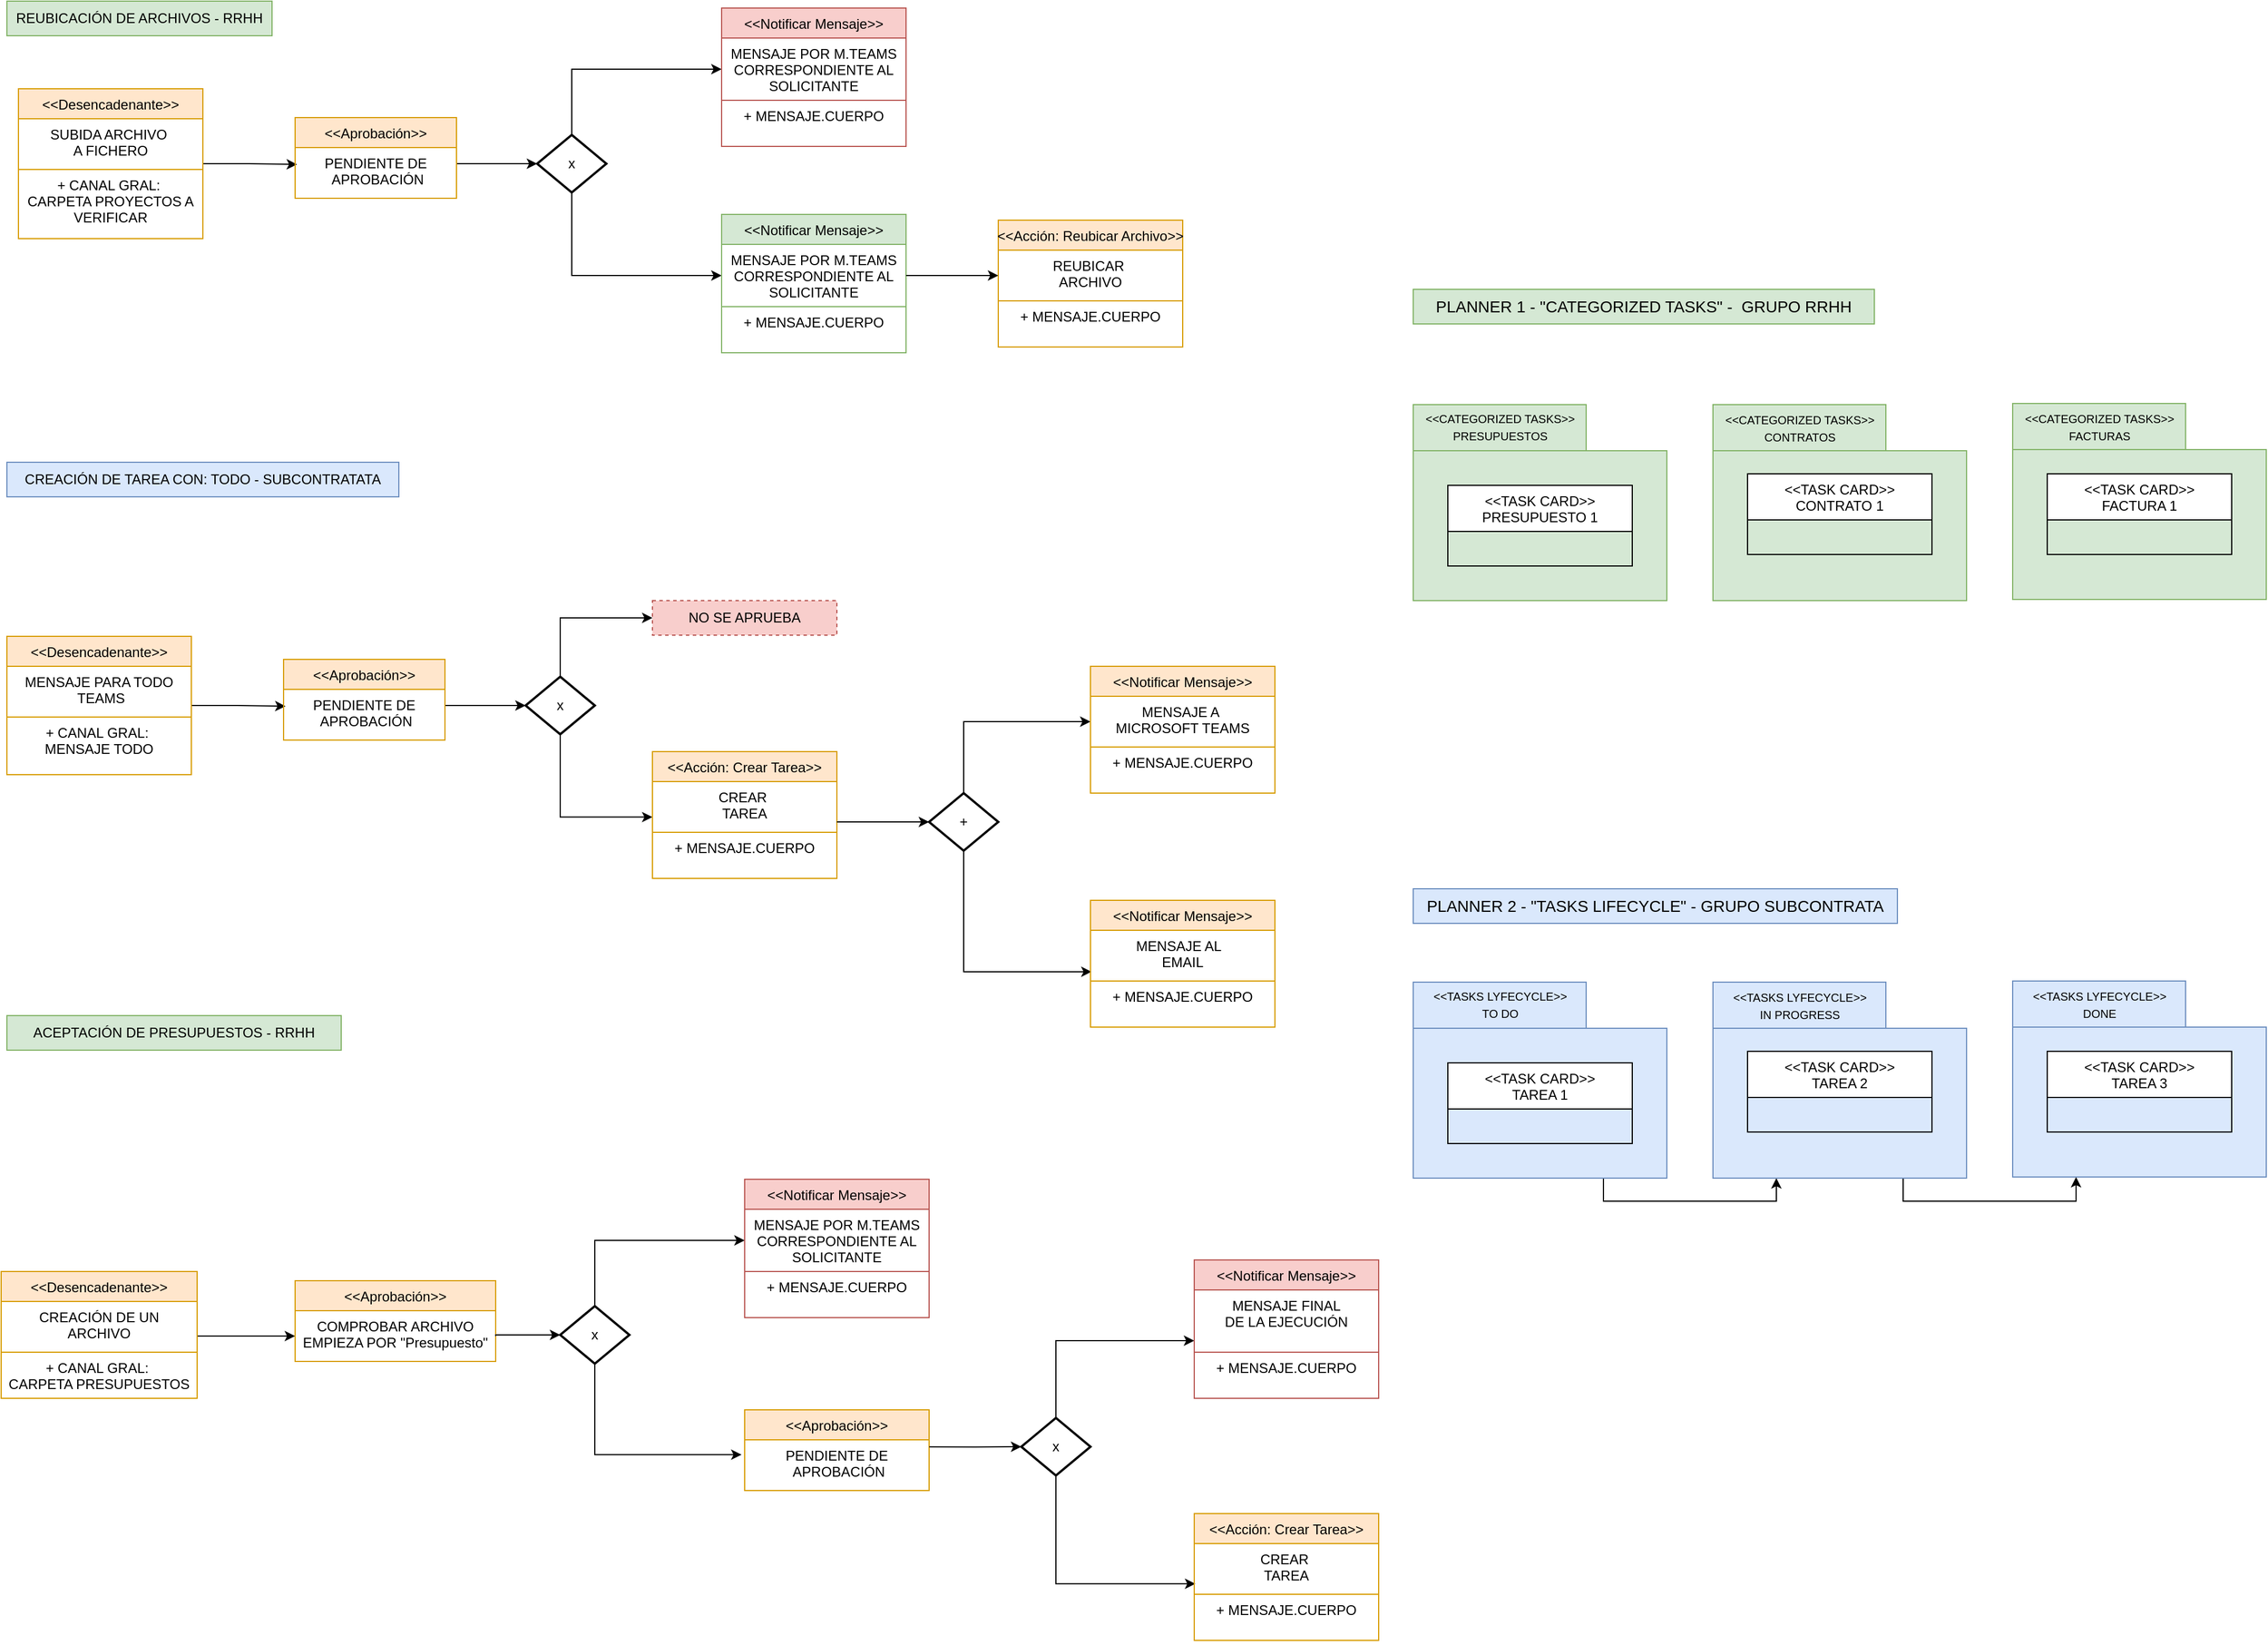 <mxfile version="16.1.2" type="device"><diagram id="XXSmaJyuxLo4tn8EMeCE" name="Page-1"><mxGraphModel dx="868" dy="553" grid="1" gridSize="10" guides="1" tooltips="1" connect="1" arrows="1" fold="1" page="1" pageScale="1" pageWidth="827" pageHeight="1169" math="0" shadow="0"><root><mxCell id="0"/><mxCell id="1" parent="0"/><mxCell id="rb85PrUYykE3PVggXpJS-1" value="REUBICACIÓN DE ARCHIVOS - RRHH" style="text;html=1;strokeColor=#82b366;fillColor=#d5e8d4;align=center;verticalAlign=middle;whiteSpace=wrap;rounded=0;" parent="1" vertex="1"><mxGeometry x="80" y="40" width="230" height="30" as="geometry"/></mxCell><mxCell id="rb85PrUYykE3PVggXpJS-3" value="ACEPTACIÓN DE PRESUPUESTOS - RRHH" style="text;html=1;strokeColor=#82b366;fillColor=#d5e8d4;align=center;verticalAlign=middle;whiteSpace=wrap;rounded=0;" parent="1" vertex="1"><mxGeometry x="80" y="920" width="290" height="30" as="geometry"/></mxCell><mxCell id="rb85PrUYykE3PVggXpJS-4" value="CREACIÓN DE TAREA CON: TODO - SUBCONTRATATA" style="text;html=1;strokeColor=#6c8ebf;fillColor=#dae8fc;align=center;verticalAlign=middle;whiteSpace=wrap;rounded=0;" parent="1" vertex="1"><mxGeometry x="80" y="440" width="340" height="30" as="geometry"/></mxCell><mxCell id="rb85PrUYykE3PVggXpJS-18" style="edgeStyle=orthogonalEdgeStyle;rounded=0;orthogonalLoop=1;jettySize=auto;html=1;entryX=0.012;entryY=0.333;entryDx=0;entryDy=0;entryPerimeter=0;" parent="1" source="rb85PrUYykE3PVggXpJS-11" target="rb85PrUYykE3PVggXpJS-16" edge="1"><mxGeometry relative="1" as="geometry"><mxPoint x="290" y="671" as="targetPoint"/><Array as="points"/></mxGeometry></mxCell><mxCell id="rb85PrUYykE3PVggXpJS-11" value="&lt;&lt;Desencadenante&gt;&gt;" style="swimlane;fontStyle=0;childLayout=stackLayout;horizontal=1;startSize=26;fillColor=#ffe6cc;horizontalStack=0;resizeParent=1;resizeParentMax=0;resizeLast=0;collapsible=1;marginBottom=0;strokeColor=#d79b00;" parent="1" vertex="1"><mxGeometry x="80" y="591" width="160" height="120" as="geometry"/></mxCell><mxCell id="rb85PrUYykE3PVggXpJS-12" value="MENSAJE PARA TODO&#10; TEAMS" style="text;strokeColor=none;fillColor=none;align=center;verticalAlign=top;spacingLeft=4;spacingRight=4;overflow=hidden;rotatable=0;points=[[0,0.5],[1,0.5]];portConstraint=eastwest;" parent="rb85PrUYykE3PVggXpJS-11" vertex="1"><mxGeometry y="26" width="160" height="44" as="geometry"/></mxCell><mxCell id="rb85PrUYykE3PVggXpJS-14" value="+ CANAL GRAL: &#10;MENSAJE TODO" style="text;strokeColor=#d79b00;fillColor=none;align=center;verticalAlign=top;spacingLeft=4;spacingRight=4;overflow=hidden;rotatable=0;points=[[0,0.5],[1,0.5]];portConstraint=eastwest;" parent="rb85PrUYykE3PVggXpJS-11" vertex="1"><mxGeometry y="70" width="160" height="50" as="geometry"/></mxCell><mxCell id="rb85PrUYykE3PVggXpJS-20" style="edgeStyle=orthogonalEdgeStyle;rounded=0;orthogonalLoop=1;jettySize=auto;html=1;entryX=0;entryY=0.5;entryDx=0;entryDy=0;entryPerimeter=0;" parent="1" source="rb85PrUYykE3PVggXpJS-15" target="rb85PrUYykE3PVggXpJS-19" edge="1"><mxGeometry relative="1" as="geometry"><Array as="points"><mxPoint x="480" y="651"/><mxPoint x="480" y="651"/></Array></mxGeometry></mxCell><mxCell id="rb85PrUYykE3PVggXpJS-15" value="&lt;&lt;Aprobación&gt;&gt;" style="swimlane;fontStyle=0;childLayout=stackLayout;horizontal=1;startSize=26;fillColor=#ffe6cc;horizontalStack=0;resizeParent=1;resizeParentMax=0;resizeLast=0;collapsible=1;marginBottom=0;strokeColor=#d79b00;" parent="1" vertex="1"><mxGeometry x="320" y="611" width="140" height="70" as="geometry"/></mxCell><mxCell id="rb85PrUYykE3PVggXpJS-16" value="PENDIENTE DE&#10; APROBACIÓN" style="text;strokeColor=none;fillColor=none;align=center;verticalAlign=top;spacingLeft=4;spacingRight=4;overflow=hidden;rotatable=0;points=[[0,0.5],[1,0.5]];portConstraint=eastwest;" parent="rb85PrUYykE3PVggXpJS-15" vertex="1"><mxGeometry y="26" width="140" height="44" as="geometry"/></mxCell><mxCell id="rb85PrUYykE3PVggXpJS-22" style="edgeStyle=orthogonalEdgeStyle;rounded=0;orthogonalLoop=1;jettySize=auto;html=1;exitX=0.5;exitY=0;exitDx=0;exitDy=0;exitPerimeter=0;entryX=0;entryY=0.5;entryDx=0;entryDy=0;" parent="1" source="rb85PrUYykE3PVggXpJS-19" target="rb85PrUYykE3PVggXpJS-21" edge="1"><mxGeometry relative="1" as="geometry"/></mxCell><mxCell id="rb85PrUYykE3PVggXpJS-25" style="edgeStyle=orthogonalEdgeStyle;rounded=0;orthogonalLoop=1;jettySize=auto;html=1;exitX=0.5;exitY=1;exitDx=0;exitDy=0;exitPerimeter=0;entryX=0;entryY=0.318;entryDx=0;entryDy=0;entryPerimeter=0;" parent="1" source="rb85PrUYykE3PVggXpJS-19" edge="1"><mxGeometry relative="1" as="geometry"><mxPoint x="640" y="747.812" as="targetPoint"/><Array as="points"><mxPoint x="560" y="748"/></Array></mxGeometry></mxCell><mxCell id="rb85PrUYykE3PVggXpJS-19" value="x" style="strokeWidth=2;html=1;shape=mxgraph.flowchart.decision;whiteSpace=wrap;" parent="1" vertex="1"><mxGeometry x="530" y="626" width="60" height="50" as="geometry"/></mxCell><mxCell id="rb85PrUYykE3PVggXpJS-21" value="NO SE APRUEBA" style="text;html=1;strokeColor=#b85450;fillColor=#f8cecc;align=center;verticalAlign=middle;whiteSpace=wrap;rounded=0;dashed=1;" parent="1" vertex="1"><mxGeometry x="640" y="560" width="160" height="30" as="geometry"/></mxCell><mxCell id="rb85PrUYykE3PVggXpJS-26" value="&lt;&lt;Acción: Crear Tarea&gt;&gt;" style="swimlane;fontStyle=0;childLayout=stackLayout;horizontal=1;startSize=26;fillColor=#ffe6cc;horizontalStack=0;resizeParent=1;resizeParentMax=0;resizeLast=0;collapsible=1;marginBottom=0;strokeColor=#d79b00;" parent="1" vertex="1"><mxGeometry x="640" y="691" width="160" height="110" as="geometry"/></mxCell><mxCell id="rb85PrUYykE3PVggXpJS-27" value="CREAR &#10;TAREA" style="text;strokeColor=none;fillColor=none;align=center;verticalAlign=top;spacingLeft=4;spacingRight=4;overflow=hidden;rotatable=0;points=[[0,0.5],[1,0.5]];portConstraint=eastwest;" parent="rb85PrUYykE3PVggXpJS-26" vertex="1"><mxGeometry y="26" width="160" height="44" as="geometry"/></mxCell><mxCell id="rb85PrUYykE3PVggXpJS-28" value="+ MENSAJE.CUERPO" style="text;strokeColor=#d79b00;fillColor=none;align=center;verticalAlign=top;spacingLeft=4;spacingRight=4;overflow=hidden;rotatable=0;points=[[0,0.5],[1,0.5]];portConstraint=eastwest;" parent="rb85PrUYykE3PVggXpJS-26" vertex="1"><mxGeometry y="70" width="160" height="40" as="geometry"/></mxCell><mxCell id="rb85PrUYykE3PVggXpJS-29" style="edgeStyle=orthogonalEdgeStyle;rounded=0;orthogonalLoop=1;jettySize=auto;html=1;entryX=0;entryY=0.5;entryDx=0;entryDy=0;entryPerimeter=0;" parent="1" source="rb85PrUYykE3PVggXpJS-27" target="rb85PrUYykE3PVggXpJS-32" edge="1"><mxGeometry relative="1" as="geometry"><mxPoint x="810" y="752" as="sourcePoint"/><Array as="points"><mxPoint x="830" y="752"/><mxPoint x="830" y="752"/></Array></mxGeometry></mxCell><mxCell id="rb85PrUYykE3PVggXpJS-30" style="edgeStyle=orthogonalEdgeStyle;rounded=0;orthogonalLoop=1;jettySize=auto;html=1;exitX=0.5;exitY=0;exitDx=0;exitDy=0;exitPerimeter=0;entryX=0;entryY=0.5;entryDx=0;entryDy=0;" parent="1" source="rb85PrUYykE3PVggXpJS-32" target="rb85PrUYykE3PVggXpJS-39" edge="1"><mxGeometry relative="1" as="geometry"><mxPoint x="1000" y="671" as="targetPoint"/><Array as="points"><mxPoint x="910" y="665"/></Array></mxGeometry></mxCell><mxCell id="rb85PrUYykE3PVggXpJS-166" style="edgeStyle=orthogonalEdgeStyle;rounded=0;orthogonalLoop=1;jettySize=auto;html=1;exitX=0.5;exitY=1;exitDx=0;exitDy=0;exitPerimeter=0;entryX=0.006;entryY=0.818;entryDx=0;entryDy=0;entryPerimeter=0;" parent="1" source="rb85PrUYykE3PVggXpJS-32" target="rb85PrUYykE3PVggXpJS-164" edge="1"><mxGeometry relative="1" as="geometry"/></mxCell><mxCell id="rb85PrUYykE3PVggXpJS-32" value="+" style="strokeWidth=2;html=1;shape=mxgraph.flowchart.decision;whiteSpace=wrap;" parent="1" vertex="1"><mxGeometry x="880" y="727" width="60" height="50" as="geometry"/></mxCell><mxCell id="rb85PrUYykE3PVggXpJS-38" value="&lt;&lt;Notificar Mensaje&gt;&gt;" style="swimlane;fontStyle=0;childLayout=stackLayout;horizontal=1;startSize=26;fillColor=#ffe6cc;horizontalStack=0;resizeParent=1;resizeParentMax=0;resizeLast=0;collapsible=1;marginBottom=0;strokeColor=#d79b00;" parent="1" vertex="1"><mxGeometry x="1020" y="617" width="160" height="110" as="geometry"/></mxCell><mxCell id="rb85PrUYykE3PVggXpJS-39" value="MENSAJE A &#10;MICROSOFT TEAMS" style="text;strokeColor=none;fillColor=none;align=center;verticalAlign=top;spacingLeft=4;spacingRight=4;overflow=hidden;rotatable=0;points=[[0,0.5],[1,0.5]];portConstraint=eastwest;" parent="rb85PrUYykE3PVggXpJS-38" vertex="1"><mxGeometry y="26" width="160" height="44" as="geometry"/></mxCell><mxCell id="rb85PrUYykE3PVggXpJS-40" value="+ MENSAJE.CUERPO" style="text;strokeColor=#d79b00;fillColor=none;align=center;verticalAlign=top;spacingLeft=4;spacingRight=4;overflow=hidden;rotatable=0;points=[[0,0.5],[1,0.5]];portConstraint=eastwest;" parent="rb85PrUYykE3PVggXpJS-38" vertex="1"><mxGeometry y="70" width="160" height="40" as="geometry"/></mxCell><mxCell id="rb85PrUYykE3PVggXpJS-44" style="edgeStyle=orthogonalEdgeStyle;rounded=0;orthogonalLoop=1;jettySize=auto;html=1;entryX=0.012;entryY=0.333;entryDx=0;entryDy=0;entryPerimeter=0;" parent="1" source="rb85PrUYykE3PVggXpJS-45" target="rb85PrUYykE3PVggXpJS-50" edge="1"><mxGeometry relative="1" as="geometry"><mxPoint x="300" y="201" as="targetPoint"/><Array as="points"/></mxGeometry></mxCell><mxCell id="rb85PrUYykE3PVggXpJS-45" value="&lt;&lt;Desencadenante&gt;&gt;" style="swimlane;fontStyle=0;childLayout=stackLayout;horizontal=1;startSize=26;fillColor=#ffe6cc;horizontalStack=0;resizeParent=1;resizeParentMax=0;resizeLast=0;collapsible=1;marginBottom=0;strokeColor=#d79b00;" parent="1" vertex="1"><mxGeometry x="90" y="116" width="160" height="130" as="geometry"/></mxCell><mxCell id="rb85PrUYykE3PVggXpJS-46" value="SUBIDA ARCHIVO &#10;A FICHERO" style="text;strokeColor=none;fillColor=none;align=center;verticalAlign=top;spacingLeft=4;spacingRight=4;overflow=hidden;rotatable=0;points=[[0,0.5],[1,0.5]];portConstraint=eastwest;" parent="rb85PrUYykE3PVggXpJS-45" vertex="1"><mxGeometry y="26" width="160" height="44" as="geometry"/></mxCell><mxCell id="rb85PrUYykE3PVggXpJS-47" value="+ CANAL GRAL: &#10;CARPETA PROYECTOS A&#10;VERIFICAR" style="text;strokeColor=#d79b00;fillColor=none;align=center;verticalAlign=top;spacingLeft=4;spacingRight=4;overflow=hidden;rotatable=0;points=[[0,0.5],[1,0.5]];portConstraint=eastwest;" parent="rb85PrUYykE3PVggXpJS-45" vertex="1"><mxGeometry y="70" width="160" height="60" as="geometry"/></mxCell><mxCell id="rb85PrUYykE3PVggXpJS-48" style="edgeStyle=orthogonalEdgeStyle;rounded=0;orthogonalLoop=1;jettySize=auto;html=1;entryX=0;entryY=0.5;entryDx=0;entryDy=0;entryPerimeter=0;" parent="1" source="rb85PrUYykE3PVggXpJS-49" target="rb85PrUYykE3PVggXpJS-53" edge="1"><mxGeometry relative="1" as="geometry"><Array as="points"><mxPoint x="490" y="181"/><mxPoint x="490" y="181"/></Array></mxGeometry></mxCell><mxCell id="rb85PrUYykE3PVggXpJS-49" value="&lt;&lt;Aprobación&gt;&gt;" style="swimlane;fontStyle=0;childLayout=stackLayout;horizontal=1;startSize=26;fillColor=#ffe6cc;horizontalStack=0;resizeParent=1;resizeParentMax=0;resizeLast=0;collapsible=1;marginBottom=0;strokeColor=#d79b00;" parent="1" vertex="1"><mxGeometry x="330" y="141" width="140" height="70" as="geometry"/></mxCell><mxCell id="rb85PrUYykE3PVggXpJS-50" value="PENDIENTE DE&#10; APROBACIÓN" style="text;strokeColor=none;fillColor=none;align=center;verticalAlign=top;spacingLeft=4;spacingRight=4;overflow=hidden;rotatable=0;points=[[0,0.5],[1,0.5]];portConstraint=eastwest;" parent="rb85PrUYykE3PVggXpJS-49" vertex="1"><mxGeometry y="26" width="140" height="44" as="geometry"/></mxCell><mxCell id="rb85PrUYykE3PVggXpJS-71" style="edgeStyle=orthogonalEdgeStyle;rounded=0;orthogonalLoop=1;jettySize=auto;html=1;exitX=0.5;exitY=0;exitDx=0;exitDy=0;exitPerimeter=0;entryX=0;entryY=0.5;entryDx=0;entryDy=0;" parent="1" source="rb85PrUYykE3PVggXpJS-53" target="rb85PrUYykE3PVggXpJS-69" edge="1"><mxGeometry relative="1" as="geometry"/></mxCell><mxCell id="rb85PrUYykE3PVggXpJS-79" style="edgeStyle=orthogonalEdgeStyle;rounded=0;orthogonalLoop=1;jettySize=auto;html=1;exitX=0.5;exitY=1;exitDx=0;exitDy=0;exitPerimeter=0;entryX=0;entryY=0.5;entryDx=0;entryDy=0;" parent="1" source="rb85PrUYykE3PVggXpJS-53" target="rb85PrUYykE3PVggXpJS-76" edge="1"><mxGeometry relative="1" as="geometry"/></mxCell><mxCell id="rb85PrUYykE3PVggXpJS-53" value="x" style="strokeWidth=2;html=1;shape=mxgraph.flowchart.decision;whiteSpace=wrap;" parent="1" vertex="1"><mxGeometry x="540" y="156" width="60" height="50" as="geometry"/></mxCell><mxCell id="rb85PrUYykE3PVggXpJS-55" value="&lt;&lt;Acción: Reubicar Archivo&gt;&gt;" style="swimlane;fontStyle=0;childLayout=stackLayout;horizontal=1;startSize=26;fillColor=#ffe6cc;horizontalStack=0;resizeParent=1;resizeParentMax=0;resizeLast=0;collapsible=1;marginBottom=0;strokeColor=#d79b00;" parent="1" vertex="1"><mxGeometry x="940" y="230" width="160" height="110" as="geometry"/></mxCell><mxCell id="rb85PrUYykE3PVggXpJS-72" value="REUBICAR &#10;ARCHIVO" style="text;strokeColor=none;fillColor=none;align=center;verticalAlign=top;spacingLeft=4;spacingRight=4;overflow=hidden;rotatable=0;points=[[0,0.5],[1,0.5]];portConstraint=eastwest;" parent="rb85PrUYykE3PVggXpJS-55" vertex="1"><mxGeometry y="26" width="160" height="44" as="geometry"/></mxCell><mxCell id="rb85PrUYykE3PVggXpJS-57" value="+ MENSAJE.CUERPO" style="text;strokeColor=#d79b00;fillColor=none;align=center;verticalAlign=top;spacingLeft=4;spacingRight=4;overflow=hidden;rotatable=0;points=[[0,0.5],[1,0.5]];portConstraint=eastwest;" parent="rb85PrUYykE3PVggXpJS-55" vertex="1"><mxGeometry y="70" width="160" height="40" as="geometry"/></mxCell><mxCell id="rb85PrUYykE3PVggXpJS-68" value="&lt;&lt;Notificar Mensaje&gt;&gt;" style="swimlane;fontStyle=0;childLayout=stackLayout;horizontal=1;startSize=26;fillColor=#f8cecc;horizontalStack=0;resizeParent=1;resizeParentMax=0;resizeLast=0;collapsible=1;marginBottom=0;strokeColor=#b85450;" parent="1" vertex="1"><mxGeometry x="700" y="46" width="160" height="120" as="geometry"/></mxCell><mxCell id="rb85PrUYykE3PVggXpJS-69" value="MENSAJE POR M.TEAMS&#10; CORRESPONDIENTE AL &#10;SOLICITANTE" style="text;strokeColor=none;fillColor=none;align=center;verticalAlign=top;spacingLeft=4;spacingRight=4;overflow=hidden;rotatable=0;points=[[0,0.5],[1,0.5]];portConstraint=eastwest;" parent="rb85PrUYykE3PVggXpJS-68" vertex="1"><mxGeometry y="26" width="160" height="54" as="geometry"/></mxCell><mxCell id="rb85PrUYykE3PVggXpJS-70" value="+ MENSAJE.CUERPO" style="text;strokeColor=#b85450;fillColor=none;align=center;verticalAlign=top;spacingLeft=4;spacingRight=4;overflow=hidden;rotatable=0;points=[[0,0.5],[1,0.5]];portConstraint=eastwest;" parent="rb85PrUYykE3PVggXpJS-68" vertex="1"><mxGeometry y="80" width="160" height="40" as="geometry"/></mxCell><mxCell id="rb85PrUYykE3PVggXpJS-75" value="&lt;&lt;Notificar Mensaje&gt;&gt;" style="swimlane;fontStyle=0;childLayout=stackLayout;horizontal=1;startSize=26;fillColor=#d5e8d4;horizontalStack=0;resizeParent=1;resizeParentMax=0;resizeLast=0;collapsible=1;marginBottom=0;strokeColor=#82b366;" parent="1" vertex="1"><mxGeometry x="700" y="225" width="160" height="120" as="geometry"/></mxCell><mxCell id="rb85PrUYykE3PVggXpJS-76" value="MENSAJE POR M.TEAMS&#10; CORRESPONDIENTE AL &#10;SOLICITANTE" style="text;strokeColor=#82b366;fillColor=none;align=center;verticalAlign=top;spacingLeft=4;spacingRight=4;overflow=hidden;rotatable=0;points=[[0,0.5],[1,0.5]];portConstraint=eastwest;" parent="rb85PrUYykE3PVggXpJS-75" vertex="1"><mxGeometry y="26" width="160" height="54" as="geometry"/></mxCell><mxCell id="rb85PrUYykE3PVggXpJS-77" value="+ MENSAJE.CUERPO" style="text;strokeColor=#82b366;fillColor=none;align=center;verticalAlign=top;spacingLeft=4;spacingRight=4;overflow=hidden;rotatable=0;points=[[0,0.5],[1,0.5]];portConstraint=eastwest;" parent="rb85PrUYykE3PVggXpJS-75" vertex="1"><mxGeometry y="80" width="160" height="40" as="geometry"/></mxCell><mxCell id="rb85PrUYykE3PVggXpJS-78" style="edgeStyle=orthogonalEdgeStyle;rounded=0;orthogonalLoop=1;jettySize=auto;html=1;exitX=1;exitY=0.5;exitDx=0;exitDy=0;entryX=0;entryY=0.5;entryDx=0;entryDy=0;" parent="1" source="rb85PrUYykE3PVggXpJS-76" target="rb85PrUYykE3PVggXpJS-72" edge="1"><mxGeometry relative="1" as="geometry"/></mxCell><mxCell id="rb85PrUYykE3PVggXpJS-142" style="edgeStyle=orthogonalEdgeStyle;rounded=0;orthogonalLoop=1;jettySize=auto;html=1;entryX=0;entryY=0.5;entryDx=0;entryDy=0;" parent="1" source="rb85PrUYykE3PVggXpJS-122" target="kGydwE5O2SZAMGWiqDE2-21" edge="1"><mxGeometry relative="1" as="geometry"><Array as="points"><mxPoint x="270" y="1198"/><mxPoint x="270" y="1198"/></Array></mxGeometry></mxCell><mxCell id="rb85PrUYykE3PVggXpJS-122" value="&lt;&lt;Desencadenante&gt;&gt;" style="swimlane;fontStyle=0;childLayout=stackLayout;horizontal=1;startSize=26;fillColor=#ffe6cc;horizontalStack=0;resizeParent=1;resizeParentMax=0;resizeLast=0;collapsible=1;marginBottom=0;strokeColor=#d79b00;" parent="1" vertex="1"><mxGeometry x="75" y="1142" width="170" height="110" as="geometry"/></mxCell><mxCell id="rb85PrUYykE3PVggXpJS-123" value="CREACIÓN DE UN &#10;ARCHIVO" style="text;strokeColor=none;fillColor=none;align=center;verticalAlign=top;spacingLeft=4;spacingRight=4;overflow=hidden;rotatable=0;points=[[0,0.5],[1,0.5]];portConstraint=eastwest;" parent="rb85PrUYykE3PVggXpJS-122" vertex="1"><mxGeometry y="26" width="170" height="44" as="geometry"/></mxCell><mxCell id="rb85PrUYykE3PVggXpJS-124" value="+ CANAL GRAL: &#10;CARPETA PRESUPUESTOS" style="text;strokeColor=#d79b00;fillColor=none;align=center;verticalAlign=top;spacingLeft=4;spacingRight=4;overflow=hidden;rotatable=0;points=[[0,0.5],[1,0.5]];portConstraint=eastwest;" parent="rb85PrUYykE3PVggXpJS-122" vertex="1"><mxGeometry y="70" width="170" height="40" as="geometry"/></mxCell><mxCell id="rb85PrUYykE3PVggXpJS-128" style="edgeStyle=orthogonalEdgeStyle;rounded=0;orthogonalLoop=1;jettySize=auto;html=1;exitX=0.5;exitY=0;exitDx=0;exitDy=0;exitPerimeter=0;entryX=0;entryY=0.5;entryDx=0;entryDy=0;" parent="1" source="rb85PrUYykE3PVggXpJS-130" target="rb85PrUYykE3PVggXpJS-135" edge="1"><mxGeometry relative="1" as="geometry"/></mxCell><mxCell id="rb85PrUYykE3PVggXpJS-145" style="edgeStyle=orthogonalEdgeStyle;rounded=0;orthogonalLoop=1;jettySize=auto;html=1;entryX=-0.017;entryY=0.293;entryDx=0;entryDy=0;entryPerimeter=0;" parent="1" source="rb85PrUYykE3PVggXpJS-130" target="rb85PrUYykE3PVggXpJS-144" edge="1"><mxGeometry relative="1" as="geometry"/></mxCell><mxCell id="rb85PrUYykE3PVggXpJS-130" value="x" style="strokeWidth=2;html=1;shape=mxgraph.flowchart.decision;whiteSpace=wrap;" parent="1" vertex="1"><mxGeometry x="560" y="1172" width="60" height="50" as="geometry"/></mxCell><mxCell id="rb85PrUYykE3PVggXpJS-134" value="&lt;&lt;Notificar Mensaje&gt;&gt;" style="swimlane;fontStyle=0;childLayout=stackLayout;horizontal=1;startSize=26;fillColor=#f8cecc;horizontalStack=0;resizeParent=1;resizeParentMax=0;resizeLast=0;collapsible=1;marginBottom=0;strokeColor=#b85450;" parent="1" vertex="1"><mxGeometry x="720" y="1062" width="160" height="120" as="geometry"/></mxCell><mxCell id="rb85PrUYykE3PVggXpJS-135" value="MENSAJE POR M.TEAMS&#10; CORRESPONDIENTE AL &#10;SOLICITANTE" style="text;strokeColor=none;fillColor=none;align=center;verticalAlign=top;spacingLeft=4;spacingRight=4;overflow=hidden;rotatable=0;points=[[0,0.5],[1,0.5]];portConstraint=eastwest;" parent="rb85PrUYykE3PVggXpJS-134" vertex="1"><mxGeometry y="26" width="160" height="54" as="geometry"/></mxCell><mxCell id="rb85PrUYykE3PVggXpJS-136" value="+ MENSAJE.CUERPO" style="text;strokeColor=#b85450;fillColor=none;align=center;verticalAlign=top;spacingLeft=4;spacingRight=4;overflow=hidden;rotatable=0;points=[[0,0.5],[1,0.5]];portConstraint=eastwest;" parent="rb85PrUYykE3PVggXpJS-134" vertex="1"><mxGeometry y="80" width="160" height="40" as="geometry"/></mxCell><mxCell id="rb85PrUYykE3PVggXpJS-143" value="&lt;&lt;Aprobación&gt;&gt;" style="swimlane;fontStyle=0;childLayout=stackLayout;horizontal=1;startSize=26;fillColor=#ffe6cc;horizontalStack=0;resizeParent=1;resizeParentMax=0;resizeLast=0;collapsible=1;marginBottom=0;strokeColor=#d79b00;" parent="1" vertex="1"><mxGeometry x="720" y="1262" width="160" height="70" as="geometry"/></mxCell><mxCell id="rb85PrUYykE3PVggXpJS-144" value="PENDIENTE DE&#10; APROBACIÓN" style="text;strokeColor=none;fillColor=none;align=center;verticalAlign=top;spacingLeft=4;spacingRight=4;overflow=hidden;rotatable=0;points=[[0,0.5],[1,0.5]];portConstraint=eastwest;" parent="rb85PrUYykE3PVggXpJS-143" vertex="1"><mxGeometry y="26" width="160" height="44" as="geometry"/></mxCell><mxCell id="rb85PrUYykE3PVggXpJS-154" style="edgeStyle=orthogonalEdgeStyle;rounded=0;orthogonalLoop=1;jettySize=auto;html=1;exitX=0.5;exitY=0;exitDx=0;exitDy=0;exitPerimeter=0;entryX=0;entryY=0.815;entryDx=0;entryDy=0;entryPerimeter=0;" parent="1" source="rb85PrUYykE3PVggXpJS-149" target="rb85PrUYykE3PVggXpJS-152" edge="1"><mxGeometry relative="1" as="geometry"/></mxCell><mxCell id="rb85PrUYykE3PVggXpJS-162" style="edgeStyle=orthogonalEdgeStyle;rounded=0;orthogonalLoop=1;jettySize=auto;html=1;exitX=0.5;exitY=1;exitDx=0;exitDy=0;exitPerimeter=0;entryX=0.006;entryY=0.793;entryDx=0;entryDy=0;entryPerimeter=0;" parent="1" source="rb85PrUYykE3PVggXpJS-149" target="rb85PrUYykE3PVggXpJS-160" edge="1"><mxGeometry relative="1" as="geometry"/></mxCell><mxCell id="rb85PrUYykE3PVggXpJS-149" value="x" style="strokeWidth=2;html=1;shape=mxgraph.flowchart.decision;whiteSpace=wrap;" parent="1" vertex="1"><mxGeometry x="960" y="1269" width="60" height="50" as="geometry"/></mxCell><mxCell id="rb85PrUYykE3PVggXpJS-150" style="edgeStyle=orthogonalEdgeStyle;rounded=0;orthogonalLoop=1;jettySize=auto;html=1;exitX=1.001;exitY=0.14;exitDx=0;exitDy=0;exitPerimeter=0;entryX=0;entryY=0.5;entryDx=0;entryDy=0;entryPerimeter=0;" parent="1" source="rb85PrUYykE3PVggXpJS-144" target="rb85PrUYykE3PVggXpJS-149" edge="1"><mxGeometry relative="1" as="geometry"><mxPoint x="940" y="1294" as="targetPoint"/></mxGeometry></mxCell><mxCell id="rb85PrUYykE3PVggXpJS-151" value="&lt;&lt;Notificar Mensaje&gt;&gt;" style="swimlane;fontStyle=0;childLayout=stackLayout;horizontal=1;startSize=26;fillColor=#f8cecc;horizontalStack=0;resizeParent=1;resizeParentMax=0;resizeLast=0;collapsible=1;marginBottom=0;strokeColor=#b85450;" parent="1" vertex="1"><mxGeometry x="1110" y="1132" width="160" height="120" as="geometry"/></mxCell><mxCell id="rb85PrUYykE3PVggXpJS-152" value="MENSAJE FINAL &#10;DE LA EJECUCIÓN" style="text;strokeColor=none;fillColor=none;align=center;verticalAlign=top;spacingLeft=4;spacingRight=4;overflow=hidden;rotatable=0;points=[[0,0.5],[1,0.5]];portConstraint=eastwest;" parent="rb85PrUYykE3PVggXpJS-151" vertex="1"><mxGeometry y="26" width="160" height="54" as="geometry"/></mxCell><mxCell id="rb85PrUYykE3PVggXpJS-153" value="+ MENSAJE.CUERPO" style="text;strokeColor=#b85450;fillColor=none;align=center;verticalAlign=top;spacingLeft=4;spacingRight=4;overflow=hidden;rotatable=0;points=[[0,0.5],[1,0.5]];portConstraint=eastwest;" parent="rb85PrUYykE3PVggXpJS-151" vertex="1"><mxGeometry y="80" width="160" height="40" as="geometry"/></mxCell><mxCell id="rb85PrUYykE3PVggXpJS-159" value="&lt;&lt;Acción: Crear Tarea&gt;&gt;" style="swimlane;fontStyle=0;childLayout=stackLayout;horizontal=1;startSize=26;fillColor=#ffe6cc;horizontalStack=0;resizeParent=1;resizeParentMax=0;resizeLast=0;collapsible=1;marginBottom=0;strokeColor=#d79b00;" parent="1" vertex="1"><mxGeometry x="1110" y="1352" width="160" height="110" as="geometry"/></mxCell><mxCell id="rb85PrUYykE3PVggXpJS-160" value="CREAR &#10;TAREA" style="text;strokeColor=none;fillColor=none;align=center;verticalAlign=top;spacingLeft=4;spacingRight=4;overflow=hidden;rotatable=0;points=[[0,0.5],[1,0.5]];portConstraint=eastwest;" parent="rb85PrUYykE3PVggXpJS-159" vertex="1"><mxGeometry y="26" width="160" height="44" as="geometry"/></mxCell><mxCell id="rb85PrUYykE3PVggXpJS-161" value="+ MENSAJE.CUERPO" style="text;strokeColor=#d79b00;fillColor=none;align=center;verticalAlign=top;spacingLeft=4;spacingRight=4;overflow=hidden;rotatable=0;points=[[0,0.5],[1,0.5]];portConstraint=eastwest;" parent="rb85PrUYykE3PVggXpJS-159" vertex="1"><mxGeometry y="70" width="160" height="40" as="geometry"/></mxCell><mxCell id="rb85PrUYykE3PVggXpJS-163" value="&lt;&lt;Notificar Mensaje&gt;&gt;" style="swimlane;fontStyle=0;childLayout=stackLayout;horizontal=1;startSize=26;fillColor=#ffe6cc;horizontalStack=0;resizeParent=1;resizeParentMax=0;resizeLast=0;collapsible=1;marginBottom=0;strokeColor=#d79b00;" parent="1" vertex="1"><mxGeometry x="1020" y="820" width="160" height="110" as="geometry"/></mxCell><mxCell id="rb85PrUYykE3PVggXpJS-164" value="MENSAJE AL  &#10;EMAIL" style="text;strokeColor=none;fillColor=none;align=center;verticalAlign=top;spacingLeft=4;spacingRight=4;overflow=hidden;rotatable=0;points=[[0,0.5],[1,0.5]];portConstraint=eastwest;" parent="rb85PrUYykE3PVggXpJS-163" vertex="1"><mxGeometry y="26" width="160" height="44" as="geometry"/></mxCell><mxCell id="rb85PrUYykE3PVggXpJS-165" value="+ MENSAJE.CUERPO" style="text;strokeColor=#d79b00;fillColor=none;align=center;verticalAlign=top;spacingLeft=4;spacingRight=4;overflow=hidden;rotatable=0;points=[[0,0.5],[1,0.5]];portConstraint=eastwest;" parent="rb85PrUYykE3PVggXpJS-163" vertex="1"><mxGeometry y="70" width="160" height="40" as="geometry"/></mxCell><mxCell id="rb85PrUYykE3PVggXpJS-170" value="" style="shape=folder;fontStyle=1;spacingTop=10;tabWidth=150;tabHeight=40;tabPosition=left;html=1;strokeColor=#82b366;fillColor=#d5e8d4;" parent="1" vertex="1"><mxGeometry x="1300" y="390" width="220" height="170" as="geometry"/></mxCell><mxCell id="rb85PrUYykE3PVggXpJS-178" style="edgeStyle=orthogonalEdgeStyle;rounded=0;orthogonalLoop=1;jettySize=auto;html=1;exitX=0.75;exitY=1;exitDx=0;exitDy=0;exitPerimeter=0;entryX=0.25;entryY=1;entryDx=0;entryDy=0;entryPerimeter=0;fontSize=14;" parent="1" source="kGydwE5O2SZAMGWiqDE2-44" target="kGydwE5O2SZAMGWiqDE2-47" edge="1"><mxGeometry relative="1" as="geometry"/></mxCell><mxCell id="rb85PrUYykE3PVggXpJS-176" value="&lt;font style=&quot;font-size: 14px&quot;&gt;PLANNER 1 - &quot;CATEGORIZED TASKS&quot; -&amp;nbsp; GRUPO RRHH&lt;/font&gt;" style="text;html=1;strokeColor=#82b366;fillColor=#d5e8d4;align=center;verticalAlign=middle;whiteSpace=wrap;rounded=0;" parent="1" vertex="1"><mxGeometry x="1300" y="290" width="400" height="30" as="geometry"/></mxCell><mxCell id="rb85PrUYykE3PVggXpJS-177" value="&lt;font style=&quot;font-size: 14px&quot;&gt;PLANNER 2 - &quot;TASKS LIFECYCLE&quot; - GRUPO SUBCONTRATA&lt;/font&gt;" style="text;html=1;strokeColor=#6c8ebf;fillColor=#dae8fc;align=center;verticalAlign=middle;whiteSpace=wrap;rounded=0;" parent="1" vertex="1"><mxGeometry x="1300" y="810" width="420" height="30" as="geometry"/></mxCell><mxCell id="rb85PrUYykE3PVggXpJS-179" style="edgeStyle=orthogonalEdgeStyle;rounded=0;orthogonalLoop=1;jettySize=auto;html=1;exitX=0.75;exitY=1;exitDx=0;exitDy=0;exitPerimeter=0;entryX=0.25;entryY=1;entryDx=0;entryDy=0;entryPerimeter=0;fontSize=14;" parent="1" source="kGydwE5O2SZAMGWiqDE2-47" target="kGydwE5O2SZAMGWiqDE2-48" edge="1"><mxGeometry relative="1" as="geometry"><mxPoint x="1640" y="799.0" as="sourcePoint"/><mxPoint x="1757.52" y="803.96" as="targetPoint"/></mxGeometry></mxCell><mxCell id="kGydwE5O2SZAMGWiqDE2-20" value="&lt;&lt;Aprobación&gt;&gt;" style="swimlane;fontStyle=0;childLayout=stackLayout;horizontal=1;startSize=26;fillColor=#ffe6cc;horizontalStack=0;resizeParent=1;resizeParentMax=0;resizeLast=0;collapsible=1;marginBottom=0;strokeColor=#d79b00;" vertex="1" parent="1"><mxGeometry x="330" y="1150" width="174" height="70" as="geometry"/></mxCell><mxCell id="kGydwE5O2SZAMGWiqDE2-21" value="COMPROBAR ARCHIVO &#10;EMPIEZA POR &quot;Presupuesto&quot;" style="text;strokeColor=none;fillColor=none;align=center;verticalAlign=top;spacingLeft=4;spacingRight=4;overflow=hidden;rotatable=0;points=[[0,0.5],[1,0.5]];portConstraint=eastwest;" vertex="1" parent="kGydwE5O2SZAMGWiqDE2-20"><mxGeometry y="26" width="174" height="44" as="geometry"/></mxCell><mxCell id="kGydwE5O2SZAMGWiqDE2-23" style="edgeStyle=orthogonalEdgeStyle;rounded=0;orthogonalLoop=1;jettySize=auto;html=1;entryX=0;entryY=0.5;entryDx=0;entryDy=0;exitX=1;exitY=0.5;exitDx=0;exitDy=0;entryPerimeter=0;" edge="1" parent="1" source="kGydwE5O2SZAMGWiqDE2-21" target="rb85PrUYykE3PVggXpJS-130"><mxGeometry relative="1" as="geometry"><mxPoint x="255" y="1208" as="sourcePoint"/><mxPoint x="344" y="1208" as="targetPoint"/><Array as="points"><mxPoint x="504" y="1197"/></Array></mxGeometry></mxCell><mxCell id="kGydwE5O2SZAMGWiqDE2-24" value="&lt;font style=&quot;font-size: 10px&quot;&gt;&amp;lt;&amp;lt;CATEGORIZED TASKS&amp;gt;&amp;gt;&lt;br&gt;PRESUPUESTOS&lt;/font&gt;" style="text;html=1;align=center;verticalAlign=middle;resizable=0;points=[];autosize=1;strokeColor=none;fillColor=none;" vertex="1" parent="1"><mxGeometry x="1300" y="389" width="150" height="40" as="geometry"/></mxCell><mxCell id="kGydwE5O2SZAMGWiqDE2-27" value="&lt;&lt;TASK CARD&gt;&gt;&#10;PRESUPUESTO 1" style="swimlane;fontStyle=0;childLayout=stackLayout;horizontal=1;startSize=40;horizontalStack=0;resizeParent=1;resizeParentMax=0;resizeLast=0;collapsible=1;marginBottom=0;swimlaneLine=1;labelBackgroundColor=none;" vertex="1" parent="1"><mxGeometry x="1330" y="460" width="160" height="70" as="geometry"/></mxCell><mxCell id="kGydwE5O2SZAMGWiqDE2-37" value="" style="shape=folder;fontStyle=1;spacingTop=10;tabWidth=150;tabHeight=40;tabPosition=left;html=1;strokeColor=#82b366;fillColor=#d5e8d4;" vertex="1" parent="1"><mxGeometry x="1560" y="390" width="220" height="170" as="geometry"/></mxCell><mxCell id="kGydwE5O2SZAMGWiqDE2-40" value="" style="shape=folder;fontStyle=1;spacingTop=10;tabWidth=150;tabHeight=40;tabPosition=left;html=1;strokeColor=#82b366;fillColor=#d5e8d4;" vertex="1" parent="1"><mxGeometry x="1820" y="389" width="220" height="170" as="geometry"/></mxCell><mxCell id="kGydwE5O2SZAMGWiqDE2-35" value="&lt;font style=&quot;font-size: 10px&quot;&gt;&amp;lt;&amp;lt;CATEGORIZED TASKS&amp;gt;&amp;gt;&lt;br&gt;FACTURAS&lt;br&gt;&lt;/font&gt;" style="text;html=1;align=center;verticalAlign=middle;resizable=0;points=[];autosize=1;strokeColor=none;fillColor=none;" vertex="1" parent="1"><mxGeometry x="1820" y="389" width="150" height="40" as="geometry"/></mxCell><mxCell id="kGydwE5O2SZAMGWiqDE2-41" value="&lt;font style=&quot;font-size: 10px&quot;&gt;&amp;lt;&amp;lt;CATEGORIZED TASKS&amp;gt;&amp;gt;&lt;br&gt;CONTRATOS&lt;br&gt;&lt;/font&gt;" style="text;html=1;align=center;verticalAlign=middle;resizable=0;points=[];autosize=1;strokeColor=none;fillColor=none;" vertex="1" parent="1"><mxGeometry x="1560" y="390" width="150" height="40" as="geometry"/></mxCell><mxCell id="kGydwE5O2SZAMGWiqDE2-42" value="&lt;&lt;TASK CARD&gt;&gt;&#10;CONTRATO 1" style="swimlane;fontStyle=0;childLayout=stackLayout;horizontal=1;startSize=40;horizontalStack=0;resizeParent=1;resizeParentMax=0;resizeLast=0;collapsible=1;marginBottom=0;swimlaneLine=1;labelBackgroundColor=none;" vertex="1" parent="1"><mxGeometry x="1590" y="450" width="160" height="70" as="geometry"/></mxCell><mxCell id="kGydwE5O2SZAMGWiqDE2-43" value="&lt;&lt;TASK CARD&gt;&gt;&#10;FACTURA 1" style="swimlane;fontStyle=0;childLayout=stackLayout;horizontal=1;startSize=40;horizontalStack=0;resizeParent=1;resizeParentMax=0;resizeLast=0;collapsible=1;marginBottom=0;swimlaneLine=1;labelBackgroundColor=none;" vertex="1" parent="1"><mxGeometry x="1850" y="450" width="160" height="70" as="geometry"/></mxCell><mxCell id="kGydwE5O2SZAMGWiqDE2-44" value="" style="shape=folder;fontStyle=1;spacingTop=10;tabWidth=150;tabHeight=40;tabPosition=left;html=1;strokeColor=#6c8ebf;fillColor=#dae8fc;" vertex="1" parent="1"><mxGeometry x="1300" y="891" width="220" height="170" as="geometry"/></mxCell><mxCell id="kGydwE5O2SZAMGWiqDE2-45" value="&lt;font style=&quot;font-size: 10px&quot;&gt;&amp;lt;&amp;lt;TASKS LYFECYCLE&amp;gt;&amp;gt;&lt;br&gt;TO DO&lt;br&gt;&lt;/font&gt;" style="text;html=1;align=center;verticalAlign=middle;resizable=0;points=[];autosize=1;strokeColor=none;fillColor=none;" vertex="1" parent="1"><mxGeometry x="1310" y="890" width="130" height="40" as="geometry"/></mxCell><mxCell id="kGydwE5O2SZAMGWiqDE2-46" value="&lt;&lt;TASK CARD&gt;&gt;&#10;TAREA 1" style="swimlane;fontStyle=0;childLayout=stackLayout;horizontal=1;startSize=40;horizontalStack=0;resizeParent=1;resizeParentMax=0;resizeLast=0;collapsible=1;marginBottom=0;swimlaneLine=1;labelBackgroundColor=none;" vertex="1" parent="1"><mxGeometry x="1330" y="961" width="160" height="70" as="geometry"/></mxCell><mxCell id="kGydwE5O2SZAMGWiqDE2-47" value="" style="shape=folder;fontStyle=1;spacingTop=10;tabWidth=150;tabHeight=40;tabPosition=left;html=1;strokeColor=#6c8ebf;fillColor=#dae8fc;" vertex="1" parent="1"><mxGeometry x="1560" y="891" width="220" height="170" as="geometry"/></mxCell><mxCell id="kGydwE5O2SZAMGWiqDE2-48" value="" style="shape=folder;fontStyle=1;spacingTop=10;tabWidth=150;tabHeight=40;tabPosition=left;html=1;strokeColor=#6c8ebf;fillColor=#dae8fc;" vertex="1" parent="1"><mxGeometry x="1820" y="890" width="220" height="170" as="geometry"/></mxCell><mxCell id="kGydwE5O2SZAMGWiqDE2-49" value="&lt;font style=&quot;font-size: 10px&quot;&gt;&amp;lt;&amp;lt;TASKS LYFECYCLE&amp;gt;&amp;gt;&lt;br&gt;DONE&lt;br&gt;&lt;/font&gt;" style="text;html=1;align=center;verticalAlign=middle;resizable=0;points=[];autosize=1;strokeColor=none;fillColor=none;" vertex="1" parent="1"><mxGeometry x="1830" y="890" width="130" height="40" as="geometry"/></mxCell><mxCell id="kGydwE5O2SZAMGWiqDE2-50" value="&lt;font style=&quot;font-size: 10px&quot;&gt;&amp;lt;&amp;lt;TASKS LYFECYCLE&amp;gt;&amp;gt;&lt;br&gt;IN PROGRESS&lt;br&gt;&lt;/font&gt;" style="text;html=1;align=center;verticalAlign=middle;resizable=0;points=[];autosize=1;strokeColor=none;fillColor=none;" vertex="1" parent="1"><mxGeometry x="1570" y="891" width="130" height="40" as="geometry"/></mxCell><mxCell id="kGydwE5O2SZAMGWiqDE2-51" value="&lt;&lt;TASK CARD&gt;&gt;&#10;TAREA 2" style="swimlane;fontStyle=0;childLayout=stackLayout;horizontal=1;startSize=40;horizontalStack=0;resizeParent=1;resizeParentMax=0;resizeLast=0;collapsible=1;marginBottom=0;swimlaneLine=1;labelBackgroundColor=none;" vertex="1" parent="1"><mxGeometry x="1590" y="951" width="160" height="70" as="geometry"/></mxCell><mxCell id="kGydwE5O2SZAMGWiqDE2-52" value="&lt;&lt;TASK CARD&gt;&gt;&#10;TAREA 3" style="swimlane;fontStyle=0;childLayout=stackLayout;horizontal=1;startSize=40;horizontalStack=0;resizeParent=1;resizeParentMax=0;resizeLast=0;collapsible=1;marginBottom=0;swimlaneLine=1;labelBackgroundColor=none;" vertex="1" parent="1"><mxGeometry x="1850" y="951" width="160" height="70" as="geometry"/></mxCell></root></mxGraphModel></diagram></mxfile>